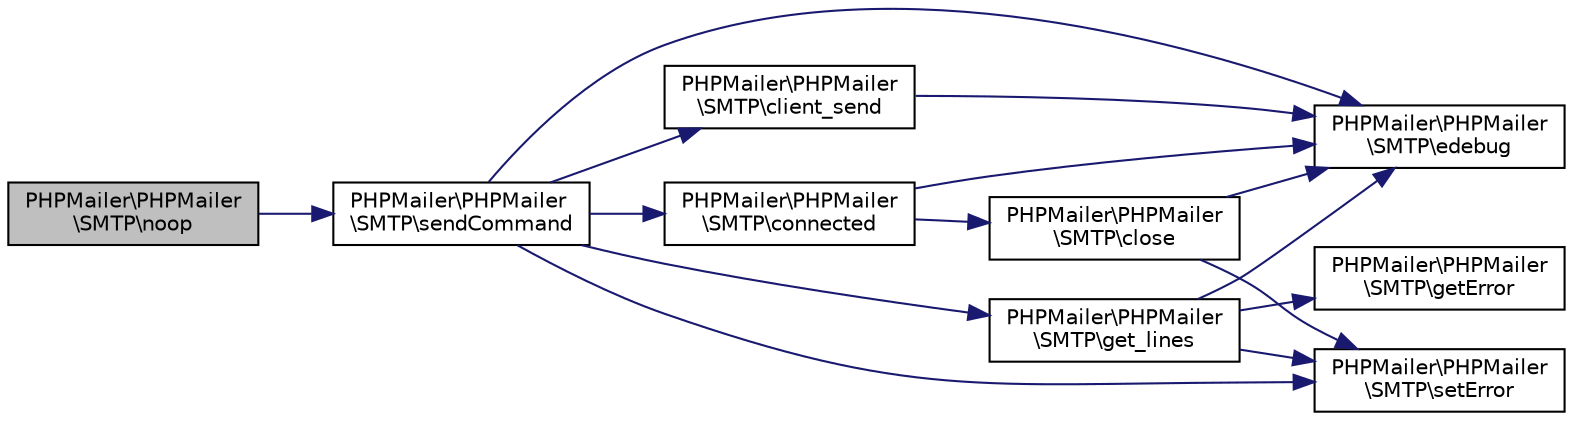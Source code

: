 digraph "PHPMailer\PHPMailer\SMTP\noop"
{
 // LATEX_PDF_SIZE
  edge [fontname="Helvetica",fontsize="10",labelfontname="Helvetica",labelfontsize="10"];
  node [fontname="Helvetica",fontsize="10",shape=record];
  rankdir="LR";
  Node1 [label="PHPMailer\\PHPMailer\l\\SMTP\\noop",height=0.2,width=0.4,color="black", fillcolor="grey75", style="filled", fontcolor="black",tooltip=" "];
  Node1 -> Node2 [color="midnightblue",fontsize="10",style="solid",fontname="Helvetica"];
  Node2 [label="PHPMailer\\PHPMailer\l\\SMTP\\sendCommand",height=0.2,width=0.4,color="black", fillcolor="white", style="filled",URL="$class_p_h_p_mailer_1_1_p_h_p_mailer_1_1_s_m_t_p.html#a53c91201465acb8cf92fbfd77f5b169a",tooltip=" "];
  Node2 -> Node3 [color="midnightblue",fontsize="10",style="solid",fontname="Helvetica"];
  Node3 [label="PHPMailer\\PHPMailer\l\\SMTP\\client_send",height=0.2,width=0.4,color="black", fillcolor="white", style="filled",URL="$class_p_h_p_mailer_1_1_p_h_p_mailer_1_1_s_m_t_p.html#a63f42774132e8a1f6c6fa2b7da6a91b0",tooltip=" "];
  Node3 -> Node4 [color="midnightblue",fontsize="10",style="solid",fontname="Helvetica"];
  Node4 [label="PHPMailer\\PHPMailer\l\\SMTP\\edebug",height=0.2,width=0.4,color="black", fillcolor="white", style="filled",URL="$class_p_h_p_mailer_1_1_p_h_p_mailer_1_1_s_m_t_p.html#a428c75f1ab137d95c57567459f51e876",tooltip=" "];
  Node2 -> Node5 [color="midnightblue",fontsize="10",style="solid",fontname="Helvetica"];
  Node5 [label="PHPMailer\\PHPMailer\l\\SMTP\\connected",height=0.2,width=0.4,color="black", fillcolor="white", style="filled",URL="$class_p_h_p_mailer_1_1_p_h_p_mailer_1_1_s_m_t_p.html#ad61de5eca48890f8d121a3b9c9df2824",tooltip=" "];
  Node5 -> Node6 [color="midnightblue",fontsize="10",style="solid",fontname="Helvetica"];
  Node6 [label="PHPMailer\\PHPMailer\l\\SMTP\\close",height=0.2,width=0.4,color="black", fillcolor="white", style="filled",URL="$class_p_h_p_mailer_1_1_p_h_p_mailer_1_1_s_m_t_p.html#aff2f3ac922cccee840cf0965bdfb92e0",tooltip=" "];
  Node6 -> Node4 [color="midnightblue",fontsize="10",style="solid",fontname="Helvetica"];
  Node6 -> Node7 [color="midnightblue",fontsize="10",style="solid",fontname="Helvetica"];
  Node7 [label="PHPMailer\\PHPMailer\l\\SMTP\\setError",height=0.2,width=0.4,color="black", fillcolor="white", style="filled",URL="$class_p_h_p_mailer_1_1_p_h_p_mailer_1_1_s_m_t_p.html#af37a69128fef73b63bcbbe5ed1f1e89e",tooltip=" "];
  Node5 -> Node4 [color="midnightblue",fontsize="10",style="solid",fontname="Helvetica"];
  Node2 -> Node4 [color="midnightblue",fontsize="10",style="solid",fontname="Helvetica"];
  Node2 -> Node8 [color="midnightblue",fontsize="10",style="solid",fontname="Helvetica"];
  Node8 [label="PHPMailer\\PHPMailer\l\\SMTP\\get_lines",height=0.2,width=0.4,color="black", fillcolor="white", style="filled",URL="$class_p_h_p_mailer_1_1_p_h_p_mailer_1_1_s_m_t_p.html#af3814642674acf0fa2703269b41e502e",tooltip=" "];
  Node8 -> Node4 [color="midnightblue",fontsize="10",style="solid",fontname="Helvetica"];
  Node8 -> Node9 [color="midnightblue",fontsize="10",style="solid",fontname="Helvetica"];
  Node9 [label="PHPMailer\\PHPMailer\l\\SMTP\\getError",height=0.2,width=0.4,color="black", fillcolor="white", style="filled",URL="$class_p_h_p_mailer_1_1_p_h_p_mailer_1_1_s_m_t_p.html#a5af547028637c9305509faed022da8f5",tooltip=" "];
  Node8 -> Node7 [color="midnightblue",fontsize="10",style="solid",fontname="Helvetica"];
  Node2 -> Node7 [color="midnightblue",fontsize="10",style="solid",fontname="Helvetica"];
}
